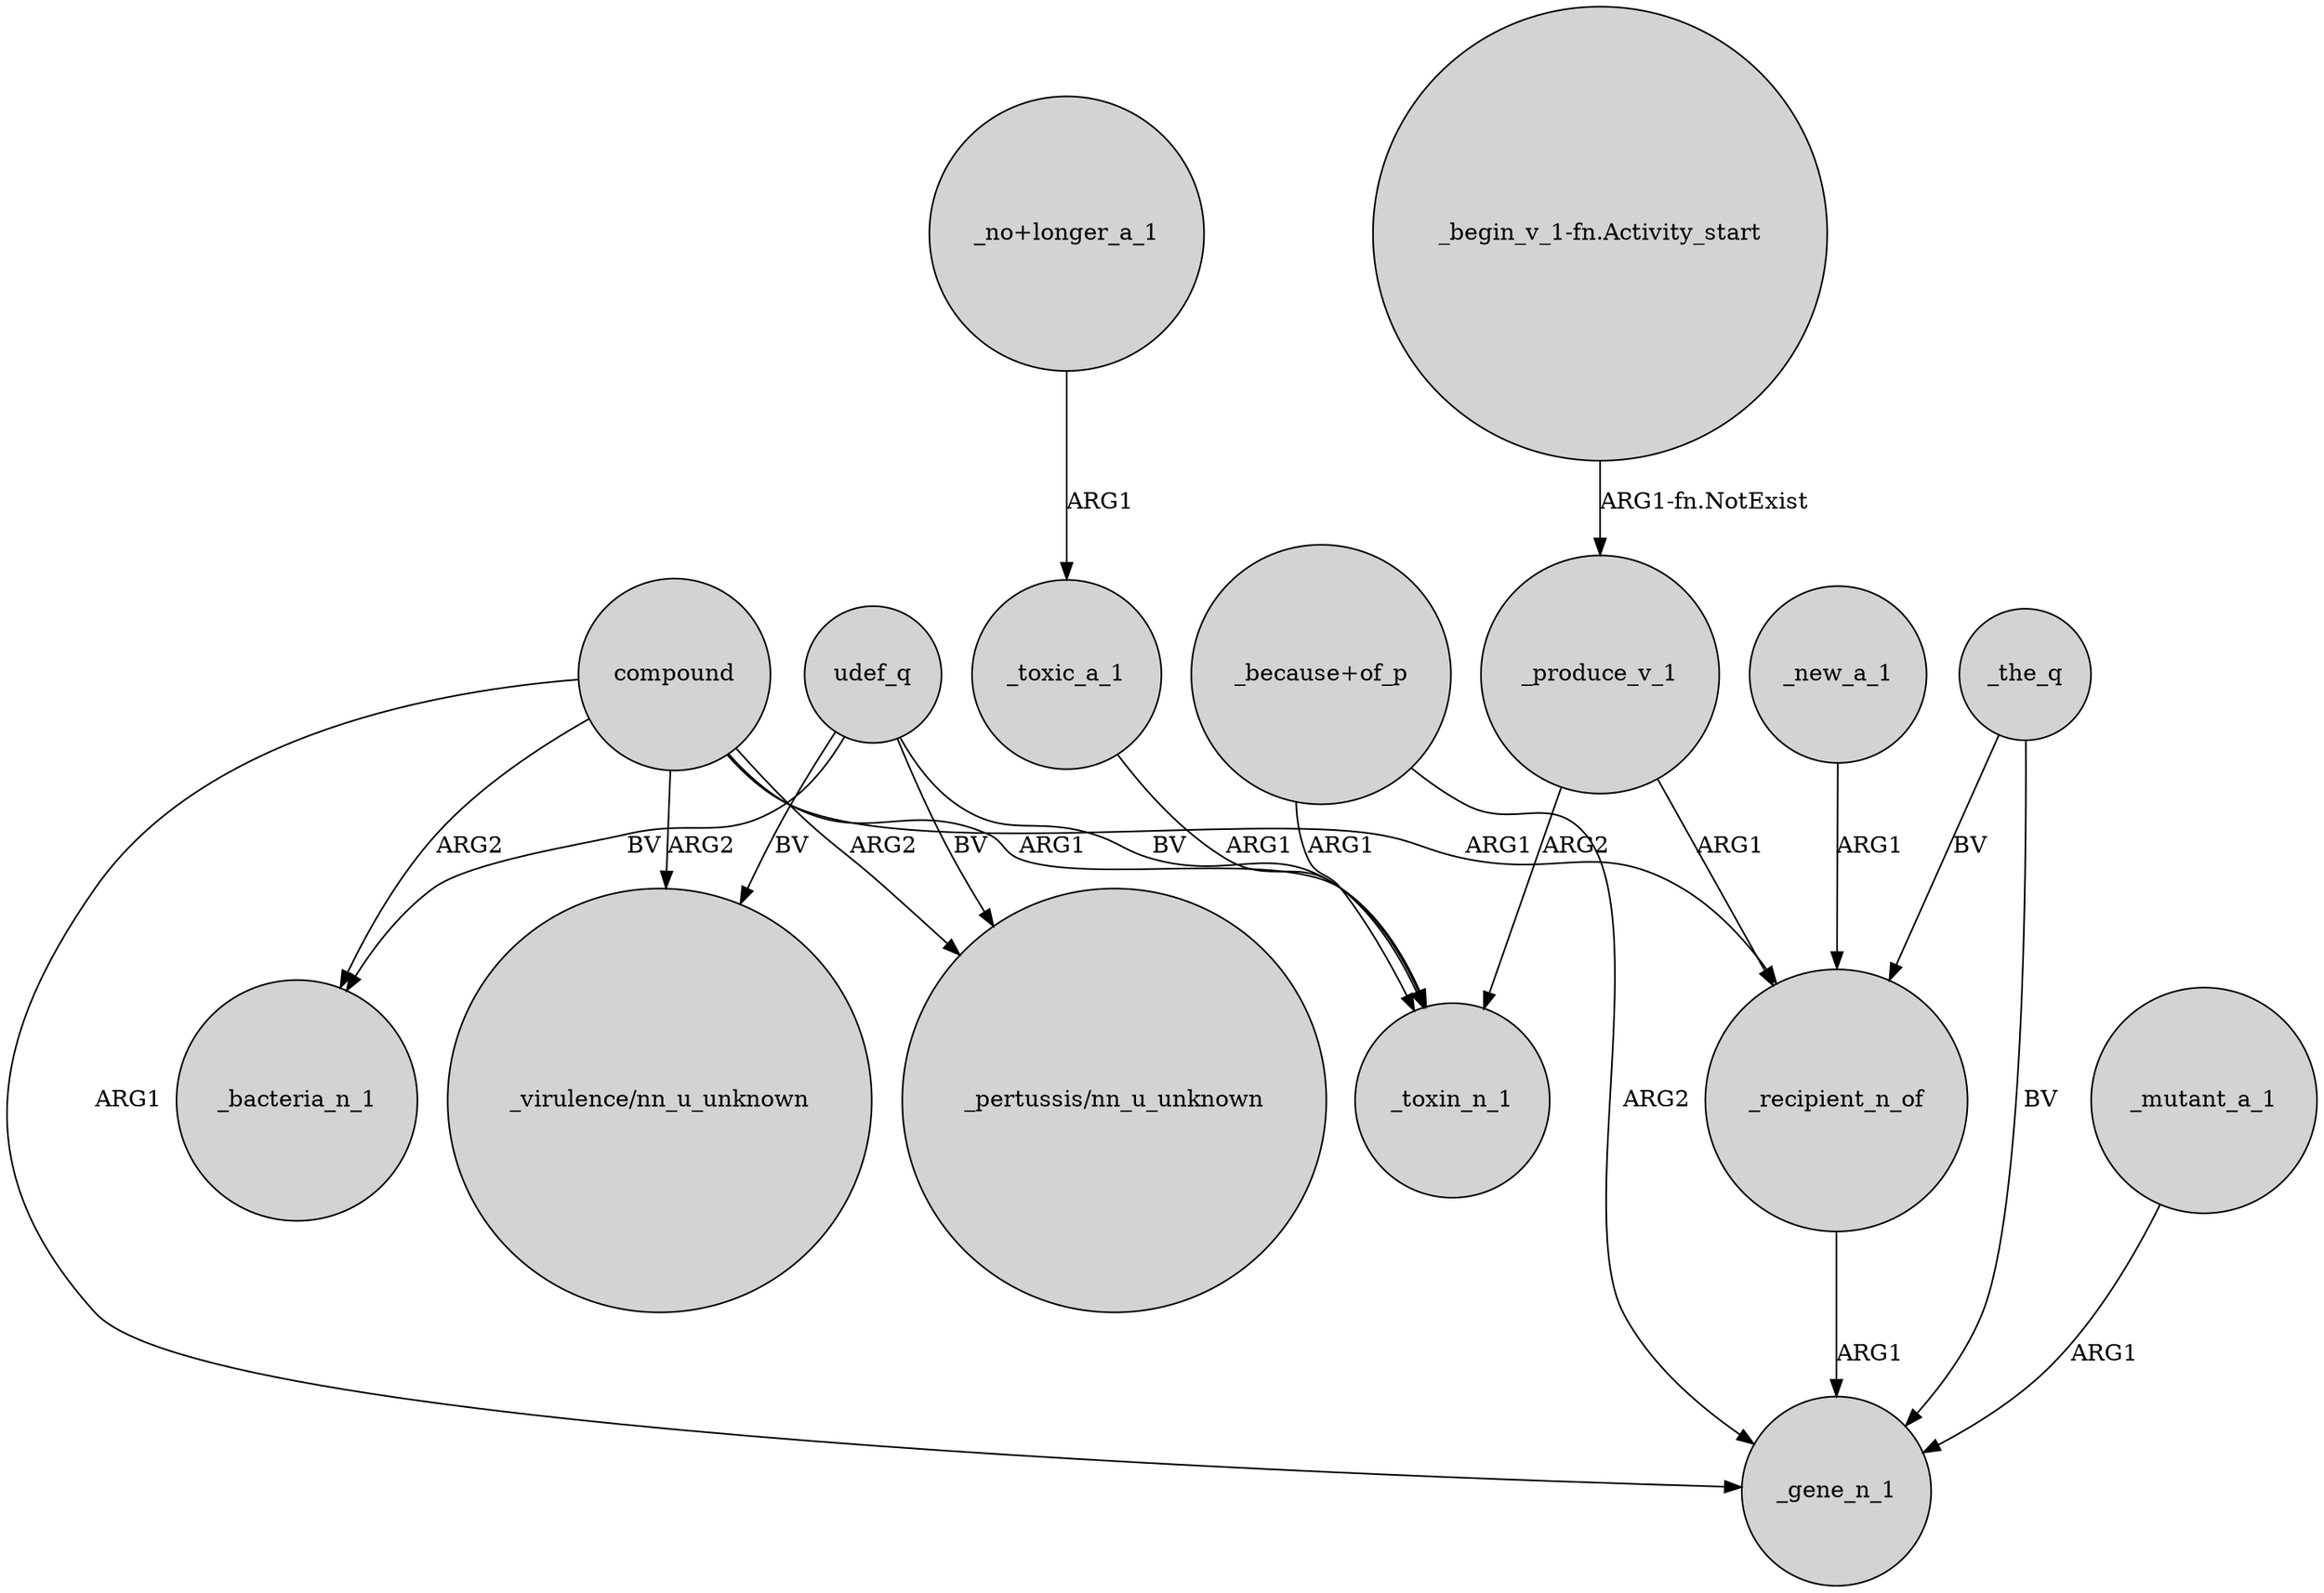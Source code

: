 digraph {
	node [shape=circle style=filled]
	compound -> _bacteria_n_1 [label=ARG2]
	_the_q -> _recipient_n_of [label=BV]
	"_no+longer_a_1" -> _toxic_a_1 [label=ARG1]
	"_because+of_p" -> _gene_n_1 [label=ARG2]
	_recipient_n_of -> _gene_n_1 [label=ARG1]
	compound -> _toxin_n_1 [label=ARG1]
	_the_q -> _gene_n_1 [label=BV]
	compound -> _recipient_n_of [label=ARG1]
	_produce_v_1 -> _recipient_n_of [label=ARG1]
	"_because+of_p" -> _toxin_n_1 [label=ARG1]
	udef_q -> "_pertussis/nn_u_unknown" [label=BV]
	_mutant_a_1 -> _gene_n_1 [label=ARG1]
	"_begin_v_1-fn.Activity_start" -> _produce_v_1 [label="ARG1-fn.NotExist"]
	_produce_v_1 -> _toxin_n_1 [label=ARG2]
	_new_a_1 -> _recipient_n_of [label=ARG1]
	udef_q -> _bacteria_n_1 [label=BV]
	udef_q -> "_virulence/nn_u_unknown" [label=BV]
	compound -> "_virulence/nn_u_unknown" [label=ARG2]
	compound -> _gene_n_1 [label=ARG1]
	compound -> "_pertussis/nn_u_unknown" [label=ARG2]
	udef_q -> _toxin_n_1 [label=BV]
	_toxic_a_1 -> _toxin_n_1 [label=ARG1]
}
